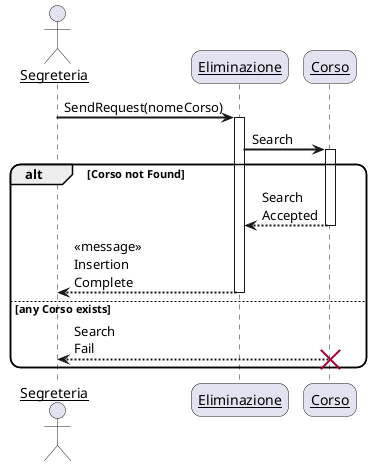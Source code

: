 @startuml
skinparam sequenceArrowThickness 2
skinparam roundcorner 20
skinparam maxmessagesize 60
skinparam sequenceParticipant underline

actor Segreteria
participant "Eliminazione" as A
participant "Corso" as B

Segreteria -> A: SendRequest(nomeCorso)
activate A

A -> B: Search
activate B


alt Corso not Found

    B --> A: Search Accepted
    deactivate B
        
    A --> Segreteria: <<message>> Insertion Complete
    deactivate A
        
else any Corso exists

    B --> Segreteria: Search Fail
    destroy B
    
end

@enduml
